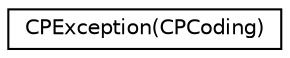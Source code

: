 digraph "Graphical Class Hierarchy"
{
  edge [fontname="Helvetica",fontsize="10",labelfontname="Helvetica",labelfontsize="10"];
  node [fontname="Helvetica",fontsize="10",shape=record];
  rankdir="LR";
  Node1 [label="CPException(CPCoding)",height=0.2,width=0.4,color="black", fillcolor="white", style="filled",URL="$category_c_p_exception_07_c_p_coding_08.html"];
}
